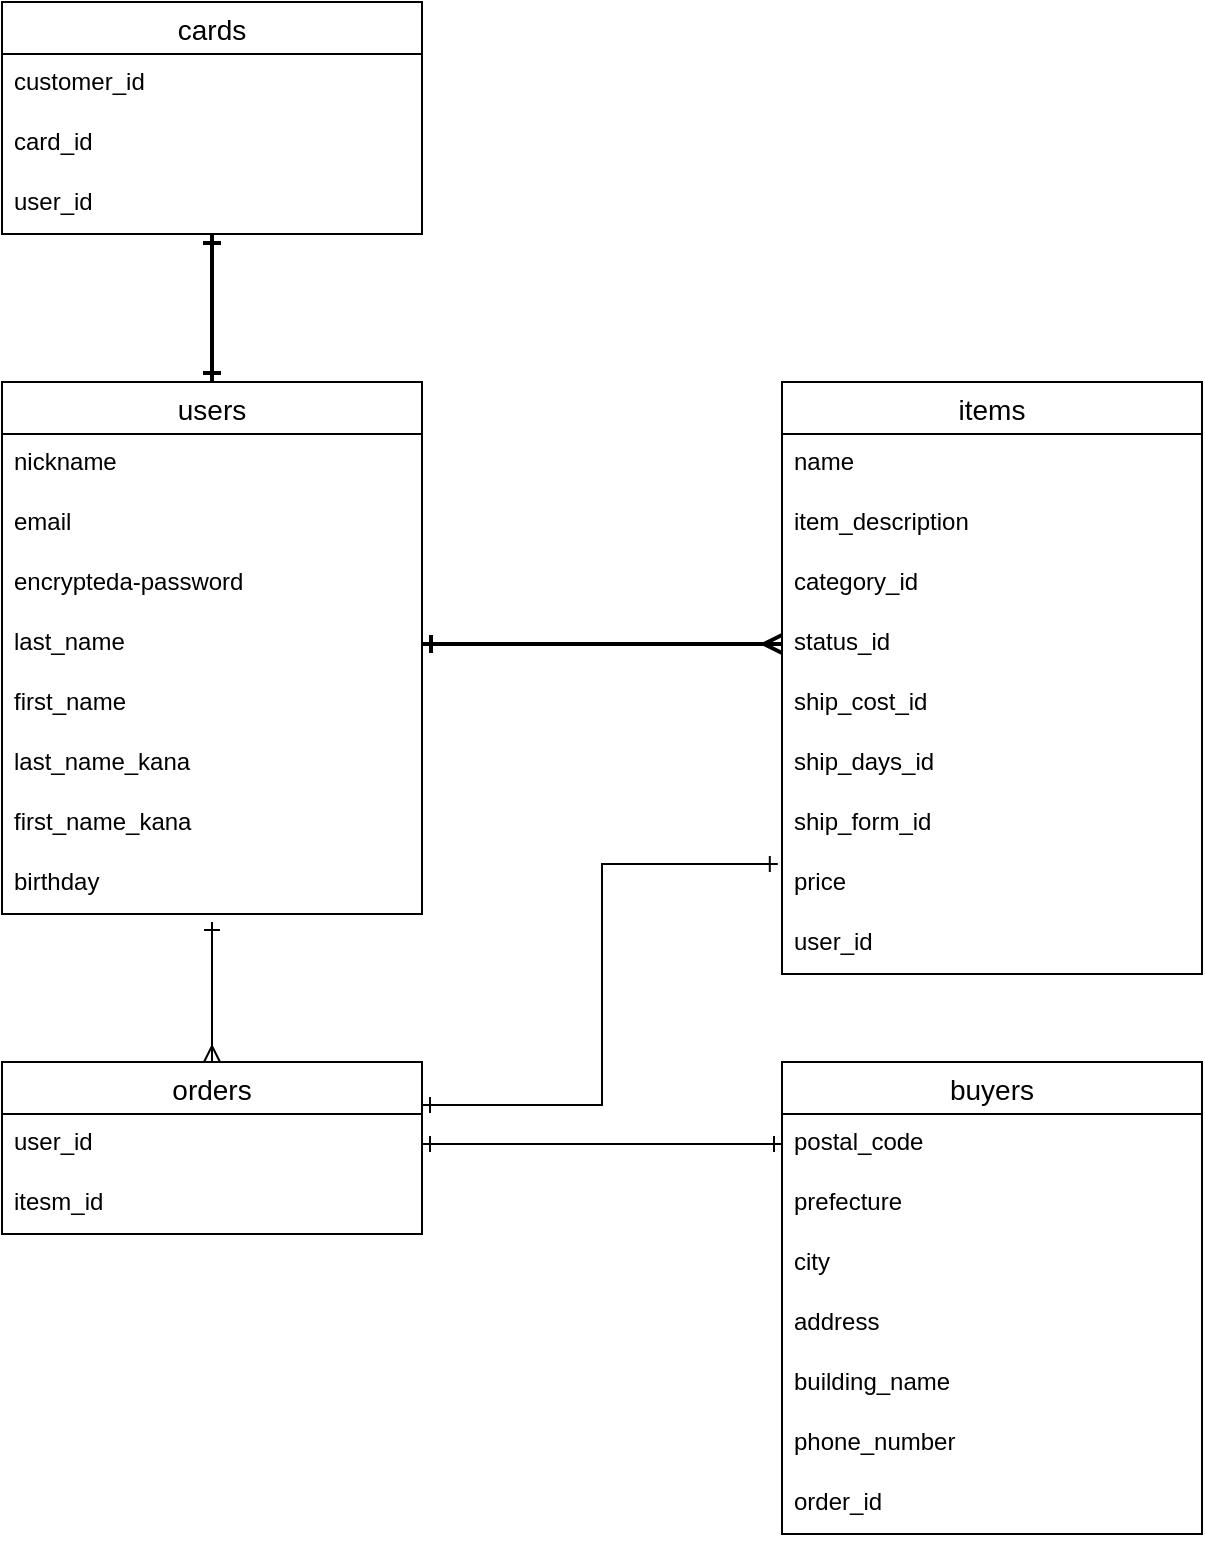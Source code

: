 <mxfile>
    <diagram id="DmA40YJxC05nLN3D5bMr" name="ページ1">
        <mxGraphModel dx="728" dy="1849" grid="1" gridSize="10" guides="1" tooltips="1" connect="1" arrows="1" fold="1" page="1" pageScale="1" pageWidth="827" pageHeight="1169" math="0" shadow="0">
            <root>
                <mxCell id="EiHnQvB0a579a8t_grxo-0"/>
                <mxCell id="EiHnQvB0a579a8t_grxo-1" parent="EiHnQvB0a579a8t_grxo-0"/>
                <mxCell id="Ide5UzydWu4Fn5SfwmG4-38" style="edgeStyle=orthogonalEdgeStyle;rounded=0;orthogonalLoop=1;jettySize=auto;html=1;exitX=0.5;exitY=0;exitDx=0;exitDy=0;entryX=0.5;entryY=1;entryDx=0;entryDy=0;startArrow=ERone;startFill=0;endArrow=ERone;endFill=0;strokeWidth=2;" parent="EiHnQvB0a579a8t_grxo-1" source="Ide5UzydWu4Fn5SfwmG4-0" target="Ide5UzydWu4Fn5SfwmG4-32" edge="1">
                    <mxGeometry relative="1" as="geometry"/>
                </mxCell>
                <mxCell id="Ide5UzydWu4Fn5SfwmG4-0" value="users" style="swimlane;fontStyle=0;childLayout=stackLayout;horizontal=1;startSize=26;horizontalStack=0;resizeParent=1;resizeParentMax=0;resizeLast=0;collapsible=1;marginBottom=0;align=center;fontSize=14;" parent="EiHnQvB0a579a8t_grxo-1" vertex="1">
                    <mxGeometry x="40" y="40" width="210" height="266" as="geometry"/>
                </mxCell>
                <mxCell id="Ide5UzydWu4Fn5SfwmG4-1" value="nickname" style="text;strokeColor=none;fillColor=none;spacingLeft=4;spacingRight=4;overflow=hidden;rotatable=0;points=[[0,0.5],[1,0.5]];portConstraint=eastwest;fontSize=12;" parent="Ide5UzydWu4Fn5SfwmG4-0" vertex="1">
                    <mxGeometry y="26" width="210" height="30" as="geometry"/>
                </mxCell>
                <mxCell id="Ide5UzydWu4Fn5SfwmG4-2" value="email" style="text;strokeColor=none;fillColor=none;spacingLeft=4;spacingRight=4;overflow=hidden;rotatable=0;points=[[0,0.5],[1,0.5]];portConstraint=eastwest;fontSize=12;" parent="Ide5UzydWu4Fn5SfwmG4-0" vertex="1">
                    <mxGeometry y="56" width="210" height="30" as="geometry"/>
                </mxCell>
                <mxCell id="Ide5UzydWu4Fn5SfwmG4-7" value="encrypteda-password" style="text;strokeColor=none;fillColor=none;spacingLeft=4;spacingRight=4;overflow=hidden;rotatable=0;points=[[0,0.5],[1,0.5]];portConstraint=eastwest;fontSize=12;" parent="Ide5UzydWu4Fn5SfwmG4-0" vertex="1">
                    <mxGeometry y="86" width="210" height="30" as="geometry"/>
                </mxCell>
                <mxCell id="Ide5UzydWu4Fn5SfwmG4-8" value="last_name" style="text;strokeColor=none;fillColor=none;spacingLeft=4;spacingRight=4;overflow=hidden;rotatable=0;points=[[0,0.5],[1,0.5]];portConstraint=eastwest;fontSize=12;" parent="Ide5UzydWu4Fn5SfwmG4-0" vertex="1">
                    <mxGeometry y="116" width="210" height="30" as="geometry"/>
                </mxCell>
                <mxCell id="Ide5UzydWu4Fn5SfwmG4-10" value="first_name" style="text;strokeColor=none;fillColor=none;spacingLeft=4;spacingRight=4;overflow=hidden;rotatable=0;points=[[0,0.5],[1,0.5]];portConstraint=eastwest;fontSize=12;" parent="Ide5UzydWu4Fn5SfwmG4-0" vertex="1">
                    <mxGeometry y="146" width="210" height="30" as="geometry"/>
                </mxCell>
                <mxCell id="Ide5UzydWu4Fn5SfwmG4-9" value="last_name_kana" style="text;strokeColor=none;fillColor=none;spacingLeft=4;spacingRight=4;overflow=hidden;rotatable=0;points=[[0,0.5],[1,0.5]];portConstraint=eastwest;fontSize=12;" parent="Ide5UzydWu4Fn5SfwmG4-0" vertex="1">
                    <mxGeometry y="176" width="210" height="30" as="geometry"/>
                </mxCell>
                <mxCell id="Ide5UzydWu4Fn5SfwmG4-11" value="first_name_kana" style="text;strokeColor=none;fillColor=none;spacingLeft=4;spacingRight=4;overflow=hidden;rotatable=0;points=[[0,0.5],[1,0.5]];portConstraint=eastwest;fontSize=12;" parent="Ide5UzydWu4Fn5SfwmG4-0" vertex="1">
                    <mxGeometry y="206" width="210" height="30" as="geometry"/>
                </mxCell>
                <mxCell id="Ide5UzydWu4Fn5SfwmG4-3" value="birthday" style="text;strokeColor=none;fillColor=none;spacingLeft=4;spacingRight=4;overflow=hidden;rotatable=0;points=[[0,0.5],[1,0.5]];portConstraint=eastwest;fontSize=12;" parent="Ide5UzydWu4Fn5SfwmG4-0" vertex="1">
                    <mxGeometry y="236" width="210" height="30" as="geometry"/>
                </mxCell>
                <mxCell id="Ide5UzydWu4Fn5SfwmG4-12" value="items" style="swimlane;fontStyle=0;childLayout=stackLayout;horizontal=1;startSize=26;horizontalStack=0;resizeParent=1;resizeParentMax=0;resizeLast=0;collapsible=1;marginBottom=0;align=center;fontSize=14;html=0;" parent="EiHnQvB0a579a8t_grxo-1" vertex="1">
                    <mxGeometry x="430" y="40" width="210" height="296" as="geometry"/>
                </mxCell>
                <mxCell id="Ide5UzydWu4Fn5SfwmG4-13" value="name" style="text;strokeColor=none;fillColor=none;spacingLeft=4;spacingRight=4;overflow=hidden;rotatable=0;points=[[0,0.5],[1,0.5]];portConstraint=eastwest;fontSize=12;" parent="Ide5UzydWu4Fn5SfwmG4-12" vertex="1">
                    <mxGeometry y="26" width="210" height="30" as="geometry"/>
                </mxCell>
                <mxCell id="Ide5UzydWu4Fn5SfwmG4-14" value="item_description" style="text;strokeColor=none;fillColor=none;spacingLeft=4;spacingRight=4;overflow=hidden;rotatable=0;points=[[0,0.5],[1,0.5]];portConstraint=eastwest;fontSize=12;" parent="Ide5UzydWu4Fn5SfwmG4-12" vertex="1">
                    <mxGeometry y="56" width="210" height="30" as="geometry"/>
                </mxCell>
                <mxCell id="7" value="category_id" style="text;strokeColor=none;fillColor=none;spacingLeft=4;spacingRight=4;overflow=hidden;rotatable=0;points=[[0,0.5],[1,0.5]];portConstraint=eastwest;fontSize=12;" parent="Ide5UzydWu4Fn5SfwmG4-12" vertex="1">
                    <mxGeometry y="86" width="210" height="30" as="geometry"/>
                </mxCell>
                <mxCell id="Ide5UzydWu4Fn5SfwmG4-16" value="status_id" style="text;strokeColor=none;fillColor=none;spacingLeft=4;spacingRight=4;overflow=hidden;rotatable=0;points=[[0,0.5],[1,0.5]];portConstraint=eastwest;fontSize=12;" parent="Ide5UzydWu4Fn5SfwmG4-12" vertex="1">
                    <mxGeometry y="116" width="210" height="30" as="geometry"/>
                </mxCell>
                <mxCell id="Ide5UzydWu4Fn5SfwmG4-17" value="ship_cost_id" style="text;strokeColor=none;fillColor=none;spacingLeft=4;spacingRight=4;overflow=hidden;rotatable=0;points=[[0,0.5],[1,0.5]];portConstraint=eastwest;fontSize=12;" parent="Ide5UzydWu4Fn5SfwmG4-12" vertex="1">
                    <mxGeometry y="146" width="210" height="30" as="geometry"/>
                </mxCell>
                <mxCell id="Ide5UzydWu4Fn5SfwmG4-4" value="ship_days_id" style="text;strokeColor=none;fillColor=none;spacingLeft=4;spacingRight=4;overflow=hidden;rotatable=0;points=[[0,0.5],[1,0.5]];portConstraint=eastwest;fontSize=12;" parent="Ide5UzydWu4Fn5SfwmG4-12" vertex="1">
                    <mxGeometry y="176" width="210" height="30" as="geometry"/>
                </mxCell>
                <mxCell id="Ide5UzydWu4Fn5SfwmG4-5" value="ship_form_id" style="text;strokeColor=none;fillColor=none;spacingLeft=4;spacingRight=4;overflow=hidden;rotatable=0;points=[[0,0.5],[1,0.5]];portConstraint=eastwest;fontSize=12;" parent="Ide5UzydWu4Fn5SfwmG4-12" vertex="1">
                    <mxGeometry y="206" width="210" height="30" as="geometry"/>
                </mxCell>
                <mxCell id="Ide5UzydWu4Fn5SfwmG4-6" value="price" style="text;strokeColor=none;fillColor=none;spacingLeft=4;spacingRight=4;overflow=hidden;rotatable=0;points=[[0,0.5],[1,0.5]];portConstraint=eastwest;fontSize=12;" parent="Ide5UzydWu4Fn5SfwmG4-12" vertex="1">
                    <mxGeometry y="236" width="210" height="30" as="geometry"/>
                </mxCell>
                <mxCell id="Ide5UzydWu4Fn5SfwmG4-15" value="user_id" style="text;strokeColor=none;fillColor=none;spacingLeft=4;spacingRight=4;overflow=hidden;rotatable=0;points=[[0,0.5],[1,0.5]];portConstraint=eastwest;fontSize=12;" parent="Ide5UzydWu4Fn5SfwmG4-12" vertex="1">
                    <mxGeometry y="266" width="210" height="30" as="geometry"/>
                </mxCell>
                <mxCell id="Ide5UzydWu4Fn5SfwmG4-21" style="edgeStyle=orthogonalEdgeStyle;rounded=0;orthogonalLoop=1;jettySize=auto;html=1;exitX=1;exitY=0.5;exitDx=0;exitDy=0;entryX=0;entryY=0.5;entryDx=0;entryDy=0;startArrow=ERone;startFill=0;strokeColor=none;" parent="EiHnQvB0a579a8t_grxo-1" source="Ide5UzydWu4Fn5SfwmG4-8" target="Ide5UzydWu4Fn5SfwmG4-17" edge="1">
                    <mxGeometry relative="1" as="geometry"/>
                </mxCell>
                <mxCell id="Ide5UzydWu4Fn5SfwmG4-22" style="edgeStyle=orthogonalEdgeStyle;rounded=0;orthogonalLoop=1;jettySize=auto;html=1;exitX=1;exitY=0.5;exitDx=0;exitDy=0;startArrow=ERone;startFill=0;endArrow=ERmany;endFill=0;strokeWidth=2;" parent="EiHnQvB0a579a8t_grxo-1" source="Ide5UzydWu4Fn5SfwmG4-8" edge="1">
                    <mxGeometry relative="1" as="geometry">
                        <mxPoint x="430" y="171" as="targetPoint"/>
                    </mxGeometry>
                </mxCell>
                <mxCell id="Ide5UzydWu4Fn5SfwmG4-23" value="buyers" style="swimlane;fontStyle=0;childLayout=stackLayout;horizontal=1;startSize=26;horizontalStack=0;resizeParent=1;resizeParentMax=0;resizeLast=0;collapsible=1;marginBottom=0;align=center;fontSize=14;html=0;" parent="EiHnQvB0a579a8t_grxo-1" vertex="1">
                    <mxGeometry x="430" y="380" width="210" height="236" as="geometry"/>
                </mxCell>
                <mxCell id="Ide5UzydWu4Fn5SfwmG4-24" value="postal_code" style="text;strokeColor=none;fillColor=none;spacingLeft=4;spacingRight=4;overflow=hidden;rotatable=0;points=[[0,0.5],[1,0.5]];portConstraint=eastwest;fontSize=12;" parent="Ide5UzydWu4Fn5SfwmG4-23" vertex="1">
                    <mxGeometry y="26" width="210" height="30" as="geometry"/>
                </mxCell>
                <mxCell id="Ide5UzydWu4Fn5SfwmG4-25" value="prefecture" style="text;strokeColor=none;fillColor=none;spacingLeft=4;spacingRight=4;overflow=hidden;rotatable=0;points=[[0,0.5],[1,0.5]];portConstraint=eastwest;fontSize=12;" parent="Ide5UzydWu4Fn5SfwmG4-23" vertex="1">
                    <mxGeometry y="56" width="210" height="30" as="geometry"/>
                </mxCell>
                <mxCell id="Ide5UzydWu4Fn5SfwmG4-27" value="city" style="text;strokeColor=none;fillColor=none;spacingLeft=4;spacingRight=4;overflow=hidden;rotatable=0;points=[[0,0.5],[1,0.5]];portConstraint=eastwest;fontSize=12;" parent="Ide5UzydWu4Fn5SfwmG4-23" vertex="1">
                    <mxGeometry y="86" width="210" height="30" as="geometry"/>
                </mxCell>
                <mxCell id="Ide5UzydWu4Fn5SfwmG4-28" value="address" style="text;strokeColor=none;fillColor=none;spacingLeft=4;spacingRight=4;overflow=hidden;rotatable=0;points=[[0,0.5],[1,0.5]];portConstraint=eastwest;fontSize=12;" parent="Ide5UzydWu4Fn5SfwmG4-23" vertex="1">
                    <mxGeometry y="116" width="210" height="30" as="geometry"/>
                </mxCell>
                <mxCell id="Ide5UzydWu4Fn5SfwmG4-29" value="building_name" style="text;strokeColor=none;fillColor=none;spacingLeft=4;spacingRight=4;overflow=hidden;rotatable=0;points=[[0,0.5],[1,0.5]];portConstraint=eastwest;fontSize=12;" parent="Ide5UzydWu4Fn5SfwmG4-23" vertex="1">
                    <mxGeometry y="146" width="210" height="30" as="geometry"/>
                </mxCell>
                <mxCell id="Ide5UzydWu4Fn5SfwmG4-30" value="phone_number" style="text;strokeColor=none;fillColor=none;spacingLeft=4;spacingRight=4;overflow=hidden;rotatable=0;points=[[0,0.5],[1,0.5]];portConstraint=eastwest;fontSize=12;" parent="Ide5UzydWu4Fn5SfwmG4-23" vertex="1">
                    <mxGeometry y="176" width="210" height="30" as="geometry"/>
                </mxCell>
                <mxCell id="Ide5UzydWu4Fn5SfwmG4-26" value="order_id" style="text;strokeColor=none;fillColor=none;spacingLeft=4;spacingRight=4;overflow=hidden;rotatable=0;points=[[0,0.5],[1,0.5]];portConstraint=eastwest;fontSize=12;" parent="Ide5UzydWu4Fn5SfwmG4-23" vertex="1">
                    <mxGeometry y="206" width="210" height="30" as="geometry"/>
                </mxCell>
                <mxCell id="Ide5UzydWu4Fn5SfwmG4-32" value="cards" style="swimlane;fontStyle=0;childLayout=stackLayout;horizontal=1;startSize=26;horizontalStack=0;resizeParent=1;resizeParentMax=0;resizeLast=0;collapsible=1;marginBottom=0;align=center;fontSize=14;html=0;" parent="EiHnQvB0a579a8t_grxo-1" vertex="1">
                    <mxGeometry x="40" y="-150" width="210" height="116" as="geometry"/>
                </mxCell>
                <mxCell id="Ide5UzydWu4Fn5SfwmG4-33" value="customer_id" style="text;strokeColor=none;fillColor=none;spacingLeft=4;spacingRight=4;overflow=hidden;rotatable=0;points=[[0,0.5],[1,0.5]];portConstraint=eastwest;fontSize=12;" parent="Ide5UzydWu4Fn5SfwmG4-32" vertex="1">
                    <mxGeometry y="26" width="210" height="30" as="geometry"/>
                </mxCell>
                <mxCell id="Ide5UzydWu4Fn5SfwmG4-36" value="card_id" style="text;strokeColor=none;fillColor=none;spacingLeft=4;spacingRight=4;overflow=hidden;rotatable=0;points=[[0,0.5],[1,0.5]];portConstraint=eastwest;fontSize=12;" parent="Ide5UzydWu4Fn5SfwmG4-32" vertex="1">
                    <mxGeometry y="56" width="210" height="30" as="geometry"/>
                </mxCell>
                <mxCell id="Ide5UzydWu4Fn5SfwmG4-34" value="user_id" style="text;strokeColor=none;fillColor=none;spacingLeft=4;spacingRight=4;overflow=hidden;rotatable=0;points=[[0,0.5],[1,0.5]];portConstraint=eastwest;fontSize=12;" parent="Ide5UzydWu4Fn5SfwmG4-32" vertex="1">
                    <mxGeometry y="86" width="210" height="30" as="geometry"/>
                </mxCell>
                <mxCell id="4" style="edgeStyle=orthogonalEdgeStyle;rounded=0;orthogonalLoop=1;jettySize=auto;html=1;exitX=0.5;exitY=0;exitDx=0;exitDy=0;startArrow=ERmany;startFill=0;endArrow=ERone;endFill=0;" parent="EiHnQvB0a579a8t_grxo-1" source="0" edge="1">
                    <mxGeometry relative="1" as="geometry">
                        <mxPoint x="145" y="310" as="targetPoint"/>
                    </mxGeometry>
                </mxCell>
                <mxCell id="6" style="edgeStyle=orthogonalEdgeStyle;rounded=0;orthogonalLoop=1;jettySize=auto;html=1;exitX=1;exitY=0.25;exitDx=0;exitDy=0;entryX=-0.01;entryY=1.167;entryDx=0;entryDy=0;entryPerimeter=0;startArrow=ERone;startFill=0;endArrow=ERone;endFill=0;" parent="EiHnQvB0a579a8t_grxo-1" source="0" target="Ide5UzydWu4Fn5SfwmG4-5" edge="1">
                    <mxGeometry relative="1" as="geometry"/>
                </mxCell>
                <mxCell id="0" value="orders" style="swimlane;fontStyle=0;childLayout=stackLayout;horizontal=1;startSize=26;horizontalStack=0;resizeParent=1;resizeParentMax=0;resizeLast=0;collapsible=1;marginBottom=0;align=center;fontSize=14;" parent="EiHnQvB0a579a8t_grxo-1" vertex="1">
                    <mxGeometry x="40" y="380" width="210" height="86" as="geometry"/>
                </mxCell>
                <mxCell id="1" value="user_id" style="text;strokeColor=none;fillColor=none;spacingLeft=4;spacingRight=4;overflow=hidden;rotatable=0;points=[[0,0.5],[1,0.5]];portConstraint=eastwest;fontSize=12;" parent="0" vertex="1">
                    <mxGeometry y="26" width="210" height="30" as="geometry"/>
                </mxCell>
                <mxCell id="2" value="itesm_id" style="text;strokeColor=none;fillColor=none;spacingLeft=4;spacingRight=4;overflow=hidden;rotatable=0;points=[[0,0.5],[1,0.5]];portConstraint=eastwest;fontSize=12;" parent="0" vertex="1">
                    <mxGeometry y="56" width="210" height="30" as="geometry"/>
                </mxCell>
                <mxCell id="5" style="edgeStyle=orthogonalEdgeStyle;rounded=0;orthogonalLoop=1;jettySize=auto;html=1;exitX=0;exitY=0.5;exitDx=0;exitDy=0;entryX=1;entryY=0.5;entryDx=0;entryDy=0;startArrow=ERone;startFill=0;endArrow=ERone;endFill=0;" parent="EiHnQvB0a579a8t_grxo-1" source="Ide5UzydWu4Fn5SfwmG4-24" target="1" edge="1">
                    <mxGeometry relative="1" as="geometry"/>
                </mxCell>
            </root>
        </mxGraphModel>
    </diagram>
</mxfile>